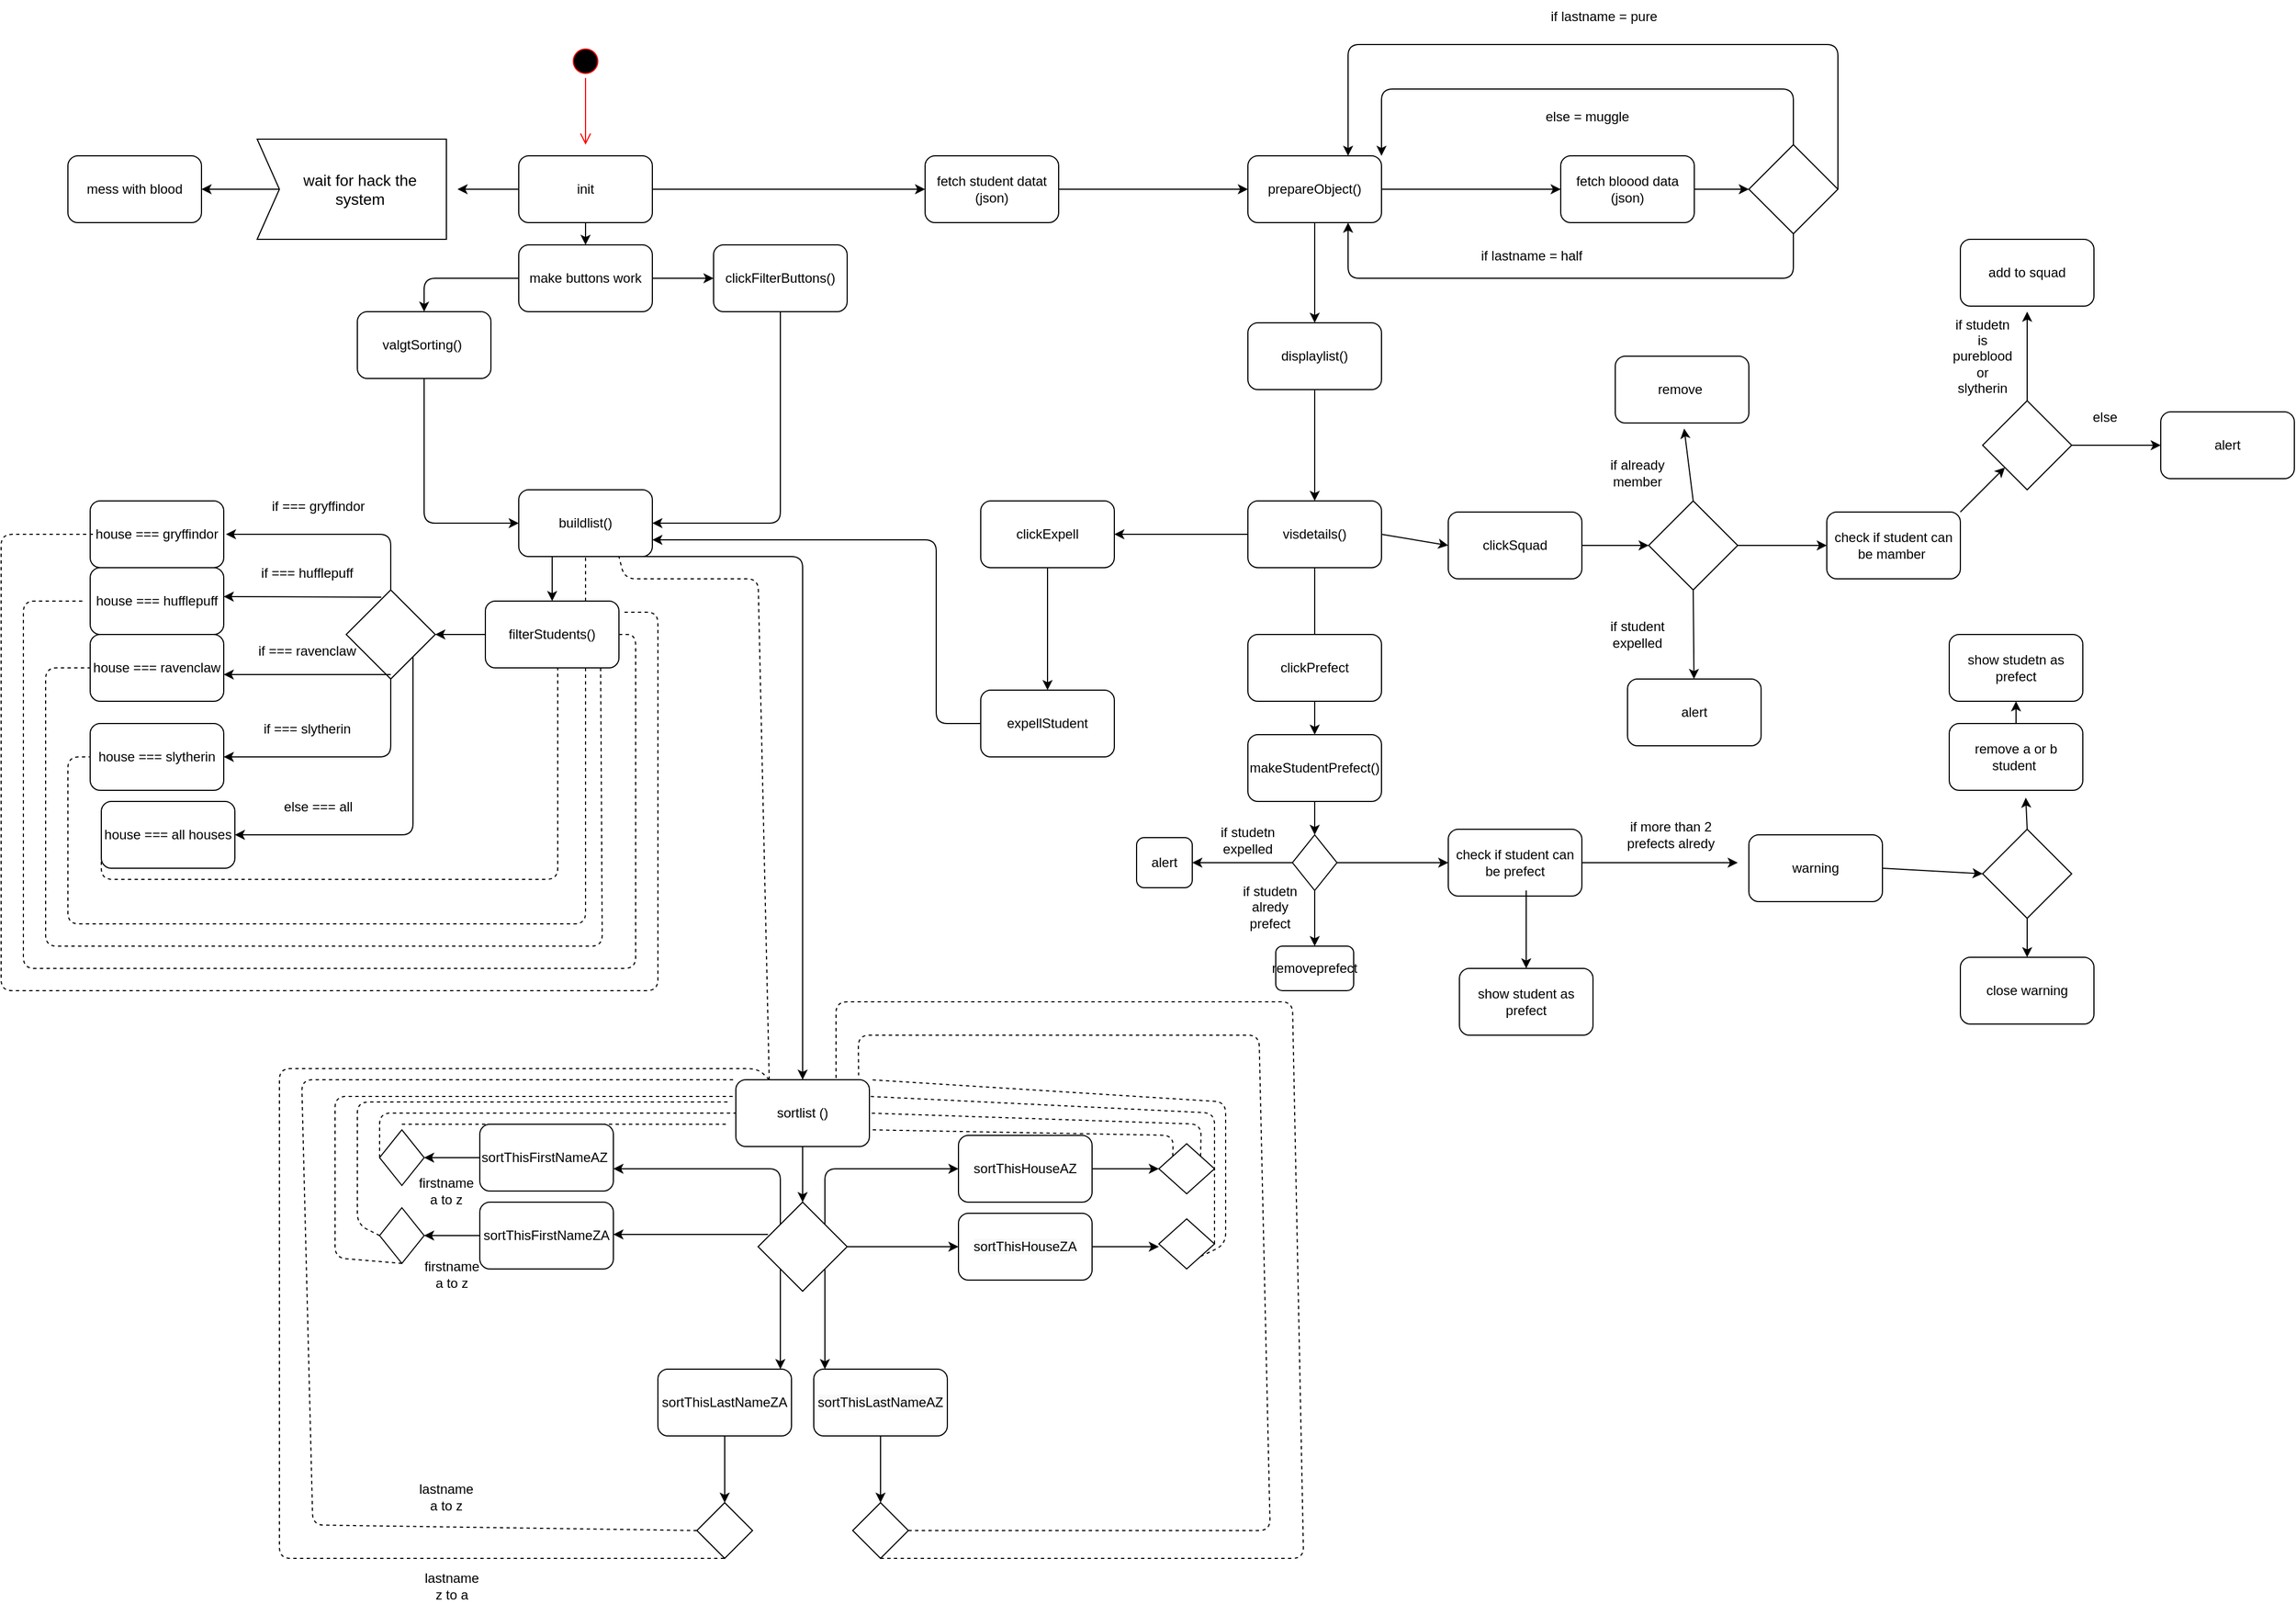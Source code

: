 <mxfile>
    <diagram id="4GFbh1d-1BTShJTeYcAT" name="Page-1">
        <mxGraphModel dx="3593" dy="2723" grid="1" gridSize="10" guides="1" tooltips="1" connect="1" arrows="1" fold="1" page="1" pageScale="1" pageWidth="827" pageHeight="1169" math="0" shadow="0">
            <root>
                <mxCell id="0"/>
                <mxCell id="1" parent="0"/>
                <mxCell id="2" value="" style="ellipse;html=1;shape=startState;fillColor=#000000;strokeColor=#ff0000;" parent="1" vertex="1">
                    <mxGeometry x="290" y="-110" width="30" height="30" as="geometry"/>
                </mxCell>
                <mxCell id="3" value="" style="edgeStyle=orthogonalEdgeStyle;html=1;verticalAlign=bottom;endArrow=open;endSize=8;strokeColor=#ff0000;" parent="1" source="2" edge="1">
                    <mxGeometry relative="1" as="geometry">
                        <mxPoint x="305" y="-20" as="targetPoint"/>
                    </mxGeometry>
                </mxCell>
                <mxCell id="4" value="init" style="rounded=1;whiteSpace=wrap;html=1;" parent="1" vertex="1">
                    <mxGeometry x="245" y="-10" width="120" height="60" as="geometry"/>
                </mxCell>
                <mxCell id="5" value="wait for hack the &lt;br&gt;system" style="html=1;shape=mxgraph.infographic.ribbonSimple;notch1=20;notch2=0;align=center;verticalAlign=middle;fontSize=14;fontStyle=0;fillColor=#FFFFFF;flipH=0;spacingRight=0;spacingLeft=14;" parent="1" vertex="1">
                    <mxGeometry x="10" y="-25" width="170" height="90" as="geometry"/>
                </mxCell>
                <mxCell id="6" value="" style="endArrow=classic;html=1;exitX=0;exitY=0.5;exitDx=0;exitDy=0;" parent="1" source="4" edge="1">
                    <mxGeometry width="50" height="50" relative="1" as="geometry">
                        <mxPoint x="110" y="90" as="sourcePoint"/>
                        <mxPoint x="190" y="20" as="targetPoint"/>
                    </mxGeometry>
                </mxCell>
                <mxCell id="7" value="" style="endArrow=classic;html=1;exitX=0;exitY=0;exitDx=20;exitDy=45;exitPerimeter=0;" parent="1" source="5" target="8" edge="1">
                    <mxGeometry width="50" height="50" relative="1" as="geometry">
                        <mxPoint y="90" as="sourcePoint"/>
                        <mxPoint x="-50" y="20" as="targetPoint"/>
                    </mxGeometry>
                </mxCell>
                <mxCell id="8" value="mess with blood" style="rounded=1;whiteSpace=wrap;html=1;" parent="1" vertex="1">
                    <mxGeometry x="-160" y="-10" width="120" height="60" as="geometry"/>
                </mxCell>
                <mxCell id="9" value="" style="endArrow=classic;html=1;exitX=0.5;exitY=1;exitDx=0;exitDy=0;" edge="1" parent="1" source="4" target="10">
                    <mxGeometry width="50" height="50" relative="1" as="geometry">
                        <mxPoint x="250" y="90" as="sourcePoint"/>
                        <mxPoint x="305" y="100" as="targetPoint"/>
                    </mxGeometry>
                </mxCell>
                <mxCell id="10" value="make buttons work" style="rounded=1;whiteSpace=wrap;html=1;" vertex="1" parent="1">
                    <mxGeometry x="245" y="70" width="120" height="60" as="geometry"/>
                </mxCell>
                <mxCell id="12" value="" style="endArrow=classic;html=1;exitX=0;exitY=0.5;exitDx=0;exitDy=0;" edge="1" parent="1" source="10" target="13">
                    <mxGeometry width="50" height="50" relative="1" as="geometry">
                        <mxPoint x="250" y="90" as="sourcePoint"/>
                        <mxPoint x="160" y="160" as="targetPoint"/>
                        <Array as="points">
                            <mxPoint x="160" y="100"/>
                        </Array>
                    </mxGeometry>
                </mxCell>
                <mxCell id="13" value="valgtSorting()&amp;nbsp;" style="rounded=1;whiteSpace=wrap;html=1;" vertex="1" parent="1">
                    <mxGeometry x="100" y="130" width="120" height="60" as="geometry"/>
                </mxCell>
                <mxCell id="14" value="" style="endArrow=classic;html=1;exitX=0.5;exitY=1;exitDx=0;exitDy=0;" edge="1" parent="1" source="13" target="15">
                    <mxGeometry width="50" height="50" relative="1" as="geometry">
                        <mxPoint x="120" y="190" as="sourcePoint"/>
                        <mxPoint x="240" y="320" as="targetPoint"/>
                        <Array as="points">
                            <mxPoint x="160" y="320"/>
                        </Array>
                    </mxGeometry>
                </mxCell>
                <mxCell id="15" value="buildlist()" style="rounded=1;whiteSpace=wrap;html=1;" vertex="1" parent="1">
                    <mxGeometry x="245" y="290" width="120" height="60" as="geometry"/>
                </mxCell>
                <mxCell id="16" value="" style="endArrow=classic;html=1;exitX=1;exitY=0.5;exitDx=0;exitDy=0;" edge="1" parent="1" source="10" target="17">
                    <mxGeometry width="50" height="50" relative="1" as="geometry">
                        <mxPoint x="320" y="220" as="sourcePoint"/>
                        <mxPoint x="420" y="100" as="targetPoint"/>
                    </mxGeometry>
                </mxCell>
                <mxCell id="17" value="clickFilterButtons()" style="rounded=1;whiteSpace=wrap;html=1;" vertex="1" parent="1">
                    <mxGeometry x="420" y="70" width="120" height="60" as="geometry"/>
                </mxCell>
                <mxCell id="19" value="" style="endArrow=classic;html=1;exitX=0.5;exitY=1;exitDx=0;exitDy=0;entryX=1;entryY=0.5;entryDx=0;entryDy=0;" edge="1" parent="1" source="17" target="15">
                    <mxGeometry width="50" height="50" relative="1" as="geometry">
                        <mxPoint x="470" y="240" as="sourcePoint"/>
                        <mxPoint x="481.52" y="187.48" as="targetPoint"/>
                        <Array as="points">
                            <mxPoint x="480" y="320"/>
                        </Array>
                    </mxGeometry>
                </mxCell>
                <mxCell id="21" value="" style="endArrow=classic;html=1;exitX=0.25;exitY=1;exitDx=0;exitDy=0;" edge="1" parent="1" source="15" target="22">
                    <mxGeometry width="50" height="50" relative="1" as="geometry">
                        <mxPoint x="280" y="370" as="sourcePoint"/>
                        <mxPoint x="275" y="390" as="targetPoint"/>
                    </mxGeometry>
                </mxCell>
                <mxCell id="22" value="filterStudents()" style="rounded=1;whiteSpace=wrap;html=1;" vertex="1" parent="1">
                    <mxGeometry x="215" y="390" width="120" height="60" as="geometry"/>
                </mxCell>
                <mxCell id="23" value="" style="endArrow=classic;html=1;exitX=0;exitY=0.5;exitDx=0;exitDy=0;" edge="1" parent="1" source="22" target="24">
                    <mxGeometry width="50" height="50" relative="1" as="geometry">
                        <mxPoint x="160" y="370" as="sourcePoint"/>
                        <mxPoint x="150" y="420" as="targetPoint"/>
                    </mxGeometry>
                </mxCell>
                <mxCell id="24" value="" style="rhombus;whiteSpace=wrap;html=1;" vertex="1" parent="1">
                    <mxGeometry x="90" y="380" width="80" height="80" as="geometry"/>
                </mxCell>
                <mxCell id="25" value="" style="endArrow=classic;html=1;exitX=0.5;exitY=0;exitDx=0;exitDy=0;" edge="1" parent="1" source="24">
                    <mxGeometry width="50" height="50" relative="1" as="geometry">
                        <mxPoint x="70" y="410" as="sourcePoint"/>
                        <mxPoint x="-18" y="330" as="targetPoint"/>
                        <Array as="points">
                            <mxPoint x="130" y="330"/>
                        </Array>
                    </mxGeometry>
                </mxCell>
                <mxCell id="26" value="" style="endArrow=classic;html=1;exitX=0.5;exitY=1;exitDx=0;exitDy=0;" edge="1" parent="1" source="24">
                    <mxGeometry width="50" height="50" relative="1" as="geometry">
                        <mxPoint x="20" y="410" as="sourcePoint"/>
                        <mxPoint x="-20" y="530" as="targetPoint"/>
                        <Array as="points">
                            <mxPoint x="130" y="530"/>
                        </Array>
                    </mxGeometry>
                </mxCell>
                <mxCell id="27" value="" style="endArrow=classic;html=1;exitX=0.394;exitY=0.081;exitDx=0;exitDy=0;exitPerimeter=0;" edge="1" parent="1" source="24">
                    <mxGeometry width="50" height="50" relative="1" as="geometry">
                        <mxPoint x="20" y="410" as="sourcePoint"/>
                        <mxPoint x="-20" y="386" as="targetPoint"/>
                    </mxGeometry>
                </mxCell>
                <mxCell id="28" value="" style="endArrow=classic;html=1;" edge="1" parent="1">
                    <mxGeometry width="50" height="50" relative="1" as="geometry">
                        <mxPoint x="130" y="456" as="sourcePoint"/>
                        <mxPoint x="-20" y="456" as="targetPoint"/>
                    </mxGeometry>
                </mxCell>
                <mxCell id="29" value="if === gryffindor" style="text;html=1;strokeColor=none;fillColor=none;align=center;verticalAlign=middle;whiteSpace=wrap;rounded=0;" vertex="1" parent="1">
                    <mxGeometry x="20" y="290" width="90" height="30" as="geometry"/>
                </mxCell>
                <mxCell id="30" value="if === hufflepuff" style="text;html=1;strokeColor=none;fillColor=none;align=center;verticalAlign=middle;whiteSpace=wrap;rounded=0;" vertex="1" parent="1">
                    <mxGeometry x="10" y="350" width="90" height="30" as="geometry"/>
                </mxCell>
                <mxCell id="31" value="if === ravenclaw" style="text;html=1;strokeColor=none;fillColor=none;align=center;verticalAlign=middle;whiteSpace=wrap;rounded=0;" vertex="1" parent="1">
                    <mxGeometry x="10" y="420" width="90" height="30" as="geometry"/>
                </mxCell>
                <mxCell id="32" value="if === slytherin" style="text;html=1;strokeColor=none;fillColor=none;align=center;verticalAlign=middle;whiteSpace=wrap;rounded=0;" vertex="1" parent="1">
                    <mxGeometry x="10" y="490" width="90" height="30" as="geometry"/>
                </mxCell>
                <mxCell id="33" value="" style="endArrow=classic;html=1;exitX=1;exitY=1;exitDx=0;exitDy=0;" edge="1" parent="1" source="24">
                    <mxGeometry width="50" height="50" relative="1" as="geometry">
                        <mxPoint x="20" y="400" as="sourcePoint"/>
                        <mxPoint x="-10" y="600" as="targetPoint"/>
                        <Array as="points">
                            <mxPoint x="150" y="600"/>
                        </Array>
                    </mxGeometry>
                </mxCell>
                <mxCell id="34" value="else === all" style="text;html=1;strokeColor=none;fillColor=none;align=center;verticalAlign=middle;whiteSpace=wrap;rounded=0;" vertex="1" parent="1">
                    <mxGeometry x="20" y="560" width="90" height="30" as="geometry"/>
                </mxCell>
                <mxCell id="35" value="house === gryffindor" style="rounded=1;whiteSpace=wrap;html=1;" vertex="1" parent="1">
                    <mxGeometry x="-140" y="300" width="120" height="60" as="geometry"/>
                </mxCell>
                <mxCell id="36" value="house === hufflepuff&lt;span style=&quot;color: rgba(0 , 0 , 0 , 0) ; font-family: monospace ; font-size: 0px&quot;&gt;%3CmxGraphModel%3E%3Croot%3E%3CmxCell%20id%3D%220%22%2F%3E%3CmxCell%20id%3D%221%22%20parent%3D%220%22%2F%3E%3CmxCell%20id%3D%222%22%20value%3D%22house%20%3D%3D%3D%20gryffindor%22%20style%3D%22rounded%3D1%3BwhiteSpace%3Dwrap%3Bhtml%3D1%3B%22%20vertex%3D%221%22%20parent%3D%221%22%3E%3CmxGeometry%20x%3D%22-140%22%20y%3D%22300%22%20width%3D%22120%22%20height%3D%2260%22%20as%3D%22geometry%22%2F%3E%3C%2FmxCell%3E%3C%2Froot%3E%3C%2FmxGraphModel%3E&lt;/span&gt;" style="rounded=1;whiteSpace=wrap;html=1;" vertex="1" parent="1">
                    <mxGeometry x="-140" y="360" width="120" height="60" as="geometry"/>
                </mxCell>
                <mxCell id="37" value="house === ravenclaw&lt;span style=&quot;color: rgba(0 , 0 , 0 , 0) ; font-family: monospace ; font-size: 0px&quot;&gt;%3CmxGraphModel%3E%3Croot%3E%3CmxCell%20id%3D%220%22%2F%3E%3CmxCell%20id%3D%221%22%20parent%3D%220%22%2F%3E%3CmxCell%20id%3D%222%22%20value%3D%22house%20%3D%3D%3D%20gryffindor%22%20style%3D%22rounded%3D1%3BwhiteSpace%3Dwrap%3Bhtml%3D1%3B%22%20vertex%3D%221%22%20parent%3D%221%22%3E%3CmxGeometry%20x%3D%22-140%22%20y%3D%22300%22%20width%3D%22120%22%20height%3D%2260%22%20as%3D%22geometry%22%2F%3E%3C%2FmxCell%3E%3C%2Froot%3E%3C%2FmxGraphModel%3E&lt;/span&gt;" style="rounded=1;whiteSpace=wrap;html=1;" vertex="1" parent="1">
                    <mxGeometry x="-140" y="420" width="120" height="60" as="geometry"/>
                </mxCell>
                <mxCell id="38" value="house === slytherin" style="rounded=1;whiteSpace=wrap;html=1;" vertex="1" parent="1">
                    <mxGeometry x="-140" y="500" width="120" height="60" as="geometry"/>
                </mxCell>
                <mxCell id="39" value="house === all houses" style="rounded=1;whiteSpace=wrap;html=1;" vertex="1" parent="1">
                    <mxGeometry x="-130" y="570" width="120" height="60" as="geometry"/>
                </mxCell>
                <mxCell id="40" value="" style="endArrow=none;dashed=1;html=1;exitX=0;exitY=0.5;exitDx=0;exitDy=0;" edge="1" parent="1" source="39">
                    <mxGeometry width="50" height="50" relative="1" as="geometry">
                        <mxPoint x="-90" y="570" as="sourcePoint"/>
                        <mxPoint x="280" y="450" as="targetPoint"/>
                        <Array as="points">
                            <mxPoint x="-130" y="640"/>
                            <mxPoint x="280" y="640"/>
                        </Array>
                    </mxGeometry>
                </mxCell>
                <mxCell id="41" value="" style="endArrow=none;dashed=1;html=1;entryX=0;entryY=0.5;entryDx=0;entryDy=0;exitX=0.75;exitY=1;exitDx=0;exitDy=0;" edge="1" parent="1" source="22" target="38">
                    <mxGeometry width="50" height="50" relative="1" as="geometry">
                        <mxPoint x="304" y="680" as="sourcePoint"/>
                        <mxPoint x="-120" y="530" as="targetPoint"/>
                        <Array as="points">
                            <mxPoint x="305" y="680"/>
                            <mxPoint x="-160" y="680"/>
                            <mxPoint x="-160" y="530"/>
                        </Array>
                    </mxGeometry>
                </mxCell>
                <mxCell id="42" value="" style="endArrow=none;dashed=1;html=1;entryX=0;entryY=0.5;entryDx=0;entryDy=0;exitX=0.863;exitY=1;exitDx=0;exitDy=0;exitPerimeter=0;" edge="1" parent="1" source="22" target="37">
                    <mxGeometry width="50" height="50" relative="1" as="geometry">
                        <mxPoint x="342" y="700" as="sourcePoint"/>
                        <mxPoint x="-50" y="530" as="targetPoint"/>
                        <Array as="points">
                            <mxPoint x="320" y="700"/>
                            <mxPoint x="-180" y="700"/>
                            <mxPoint x="-180" y="450"/>
                        </Array>
                    </mxGeometry>
                </mxCell>
                <mxCell id="44" value="" style="endArrow=none;dashed=1;html=1;entryX=0;entryY=0.5;entryDx=0;entryDy=0;exitX=1;exitY=0.5;exitDx=0;exitDy=0;" edge="1" parent="1" source="22">
                    <mxGeometry width="50" height="50" relative="1" as="geometry">
                        <mxPoint x="313.56" y="390" as="sourcePoint"/>
                        <mxPoint x="-145" y="390" as="targetPoint"/>
                        <Array as="points">
                            <mxPoint x="350" y="420"/>
                            <mxPoint x="350" y="720"/>
                            <mxPoint x="-200" y="720"/>
                            <mxPoint x="-200" y="390"/>
                        </Array>
                    </mxGeometry>
                </mxCell>
                <mxCell id="45" value="" style="endArrow=none;dashed=1;html=1;entryX=0;entryY=0.5;entryDx=0;entryDy=0;" edge="1" parent="1">
                    <mxGeometry width="50" height="50" relative="1" as="geometry">
                        <mxPoint x="340" y="400" as="sourcePoint"/>
                        <mxPoint x="-135" y="330" as="targetPoint"/>
                        <Array as="points">
                            <mxPoint x="370" y="400"/>
                            <mxPoint x="370" y="740"/>
                            <mxPoint x="-220" y="740"/>
                            <mxPoint x="-220" y="330"/>
                        </Array>
                    </mxGeometry>
                </mxCell>
                <mxCell id="46" value="" style="endArrow=none;dashed=1;html=1;exitX=0.75;exitY=0;exitDx=0;exitDy=0;entryX=0.5;entryY=1;entryDx=0;entryDy=0;" edge="1" parent="1" source="22" target="15">
                    <mxGeometry width="50" height="50" relative="1" as="geometry">
                        <mxPoint x="330" y="510" as="sourcePoint"/>
                        <mxPoint x="380" y="460" as="targetPoint"/>
                    </mxGeometry>
                </mxCell>
                <mxCell id="47" value="" style="endArrow=classic;html=1;exitX=0.75;exitY=1;exitDx=0;exitDy=0;" edge="1" parent="1" source="15">
                    <mxGeometry width="50" height="50" relative="1" as="geometry">
                        <mxPoint x="320" y="450" as="sourcePoint"/>
                        <mxPoint x="500" y="820" as="targetPoint"/>
                        <Array as="points">
                            <mxPoint x="500" y="350"/>
                        </Array>
                    </mxGeometry>
                </mxCell>
                <mxCell id="48" value="sortlist ()" style="rounded=1;whiteSpace=wrap;html=1;" vertex="1" parent="1">
                    <mxGeometry x="440" y="820" width="120" height="60" as="geometry"/>
                </mxCell>
                <mxCell id="49" value="" style="endArrow=classic;html=1;exitX=0.5;exitY=1;exitDx=0;exitDy=0;" edge="1" parent="1" source="48" target="50">
                    <mxGeometry width="50" height="50" relative="1" as="geometry">
                        <mxPoint x="470" y="810" as="sourcePoint"/>
                        <mxPoint x="500" y="970" as="targetPoint"/>
                    </mxGeometry>
                </mxCell>
                <mxCell id="50" value="" style="rhombus;whiteSpace=wrap;html=1;" vertex="1" parent="1">
                    <mxGeometry x="460" y="930" width="80" height="80" as="geometry"/>
                </mxCell>
                <mxCell id="51" value="" style="endArrow=classic;html=1;exitX=0;exitY=0;exitDx=0;exitDy=0;" edge="1" parent="1" source="50">
                    <mxGeometry width="50" height="50" relative="1" as="geometry">
                        <mxPoint x="500" y="840" as="sourcePoint"/>
                        <mxPoint x="330" y="900" as="targetPoint"/>
                        <Array as="points">
                            <mxPoint x="480" y="900"/>
                        </Array>
                    </mxGeometry>
                </mxCell>
                <mxCell id="52" value="" style="endArrow=classic;html=1;exitX=0.111;exitY=0.363;exitDx=0;exitDy=0;exitPerimeter=0;" edge="1" parent="1" source="50">
                    <mxGeometry width="50" height="50" relative="1" as="geometry">
                        <mxPoint x="430" y="960" as="sourcePoint"/>
                        <mxPoint x="330" y="959" as="targetPoint"/>
                    </mxGeometry>
                </mxCell>
                <mxCell id="53" value="sortThisFirstNameAZ&amp;nbsp;" style="rounded=1;whiteSpace=wrap;html=1;" vertex="1" parent="1">
                    <mxGeometry x="210" y="860" width="120" height="60" as="geometry"/>
                </mxCell>
                <mxCell id="54" value="&lt;span&gt;sortThisFirstNameZA&lt;/span&gt;" style="rounded=1;whiteSpace=wrap;html=1;" vertex="1" parent="1">
                    <mxGeometry x="210" y="930" width="120" height="60" as="geometry"/>
                </mxCell>
                <mxCell id="55" value="" style="endArrow=classic;html=1;exitX=0;exitY=0.5;exitDx=0;exitDy=0;" edge="1" parent="1" source="53" target="56">
                    <mxGeometry width="50" height="50" relative="1" as="geometry">
                        <mxPoint x="220" y="1030" as="sourcePoint"/>
                        <mxPoint x="160" y="890" as="targetPoint"/>
                    </mxGeometry>
                </mxCell>
                <mxCell id="56" value="" style="rhombus;whiteSpace=wrap;html=1;" vertex="1" parent="1">
                    <mxGeometry x="120" y="865" width="40" height="50" as="geometry"/>
                </mxCell>
                <mxCell id="57" value="" style="endArrow=classic;html=1;exitX=0;exitY=0.5;exitDx=0;exitDy=0;" edge="1" parent="1" source="54">
                    <mxGeometry width="50" height="50" relative="1" as="geometry">
                        <mxPoint x="220" y="900" as="sourcePoint"/>
                        <mxPoint x="160" y="960" as="targetPoint"/>
                    </mxGeometry>
                </mxCell>
                <mxCell id="58" value="" style="rhombus;whiteSpace=wrap;html=1;" vertex="1" parent="1">
                    <mxGeometry x="120" y="935" width="40" height="50" as="geometry"/>
                </mxCell>
                <mxCell id="59" value="" style="endArrow=none;dashed=1;html=1;" edge="1" parent="1">
                    <mxGeometry width="50" height="50" relative="1" as="geometry">
                        <mxPoint x="140" y="860" as="sourcePoint"/>
                        <mxPoint x="432.857" y="860" as="targetPoint"/>
                    </mxGeometry>
                </mxCell>
                <mxCell id="60" value="" style="endArrow=none;dashed=1;html=1;exitX=0;exitY=0.5;exitDx=0;exitDy=0;entryX=0;entryY=0.5;entryDx=0;entryDy=0;" edge="1" parent="1" source="56" target="48">
                    <mxGeometry width="50" height="50" relative="1" as="geometry">
                        <mxPoint x="150" y="690" as="sourcePoint"/>
                        <mxPoint x="200" y="640" as="targetPoint"/>
                        <Array as="points">
                            <mxPoint x="120" y="850"/>
                        </Array>
                    </mxGeometry>
                </mxCell>
                <mxCell id="61" value="" style="endArrow=none;dashed=1;html=1;exitX=0;exitY=0.5;exitDx=0;exitDy=0;" edge="1" parent="1" source="58">
                    <mxGeometry width="50" height="50" relative="1" as="geometry">
                        <mxPoint x="140" y="690" as="sourcePoint"/>
                        <mxPoint x="432.857" y="840" as="targetPoint"/>
                        <Array as="points">
                            <mxPoint x="100" y="950"/>
                            <mxPoint x="100" y="840"/>
                        </Array>
                    </mxGeometry>
                </mxCell>
                <mxCell id="62" value="" style="endArrow=none;dashed=1;html=1;exitX=0.5;exitY=1;exitDx=0;exitDy=0;entryX=0;entryY=0.25;entryDx=0;entryDy=0;" edge="1" parent="1" source="58" target="48">
                    <mxGeometry width="50" height="50" relative="1" as="geometry">
                        <mxPoint x="220" y="690" as="sourcePoint"/>
                        <mxPoint x="270" y="640" as="targetPoint"/>
                        <Array as="points">
                            <mxPoint x="80" y="980"/>
                            <mxPoint x="80" y="835"/>
                        </Array>
                    </mxGeometry>
                </mxCell>
                <mxCell id="63" value="firstname a to z" style="text;html=1;strokeColor=none;fillColor=none;align=center;verticalAlign=middle;whiteSpace=wrap;rounded=0;" vertex="1" parent="1">
                    <mxGeometry x="150" y="905" width="60" height="30" as="geometry"/>
                </mxCell>
                <mxCell id="64" value="firstname a to z" style="text;html=1;strokeColor=none;fillColor=none;align=center;verticalAlign=middle;whiteSpace=wrap;rounded=0;" vertex="1" parent="1">
                    <mxGeometry x="155" y="980" width="60" height="30" as="geometry"/>
                </mxCell>
                <mxCell id="65" value="" style="endArrow=classic;html=1;exitX=0;exitY=1;exitDx=0;exitDy=0;" edge="1" parent="1" source="50">
                    <mxGeometry width="50" height="50" relative="1" as="geometry">
                        <mxPoint x="420" y="800" as="sourcePoint"/>
                        <mxPoint x="480" y="1080" as="targetPoint"/>
                    </mxGeometry>
                </mxCell>
                <mxCell id="66" value="" style="endArrow=classic;html=1;exitX=1;exitY=1;exitDx=0;exitDy=0;" edge="1" parent="1" source="50">
                    <mxGeometry width="50" height="50" relative="1" as="geometry">
                        <mxPoint x="420" y="800" as="sourcePoint"/>
                        <mxPoint x="520" y="1080" as="targetPoint"/>
                    </mxGeometry>
                </mxCell>
                <mxCell id="67" value="&lt;span&gt;sortThisLastNameZA&lt;/span&gt;" style="rounded=1;whiteSpace=wrap;html=1;" vertex="1" parent="1">
                    <mxGeometry x="370" y="1080" width="120" height="60" as="geometry"/>
                </mxCell>
                <mxCell id="68" value="&lt;span style=&quot;color: rgb(0 , 0 , 0) ; font-family: &amp;#34;helvetica&amp;#34; ; font-size: 12px ; font-style: normal ; font-weight: 400 ; letter-spacing: normal ; text-align: center ; text-indent: 0px ; text-transform: none ; word-spacing: 0px ; background-color: rgb(248 , 249 , 250) ; display: inline ; float: none&quot;&gt;sortThisLastNameAZ&lt;/span&gt;" style="rounded=1;whiteSpace=wrap;html=1;" vertex="1" parent="1">
                    <mxGeometry x="510" y="1080" width="120" height="60" as="geometry"/>
                </mxCell>
                <mxCell id="69" value="" style="endArrow=classic;html=1;exitX=0.5;exitY=1;exitDx=0;exitDy=0;" edge="1" parent="1" source="67">
                    <mxGeometry width="50" height="50" relative="1" as="geometry">
                        <mxPoint x="410" y="1180" as="sourcePoint"/>
                        <mxPoint x="430" y="1200" as="targetPoint"/>
                    </mxGeometry>
                </mxCell>
                <mxCell id="70" value="" style="endArrow=classic;html=1;exitX=0.5;exitY=1;exitDx=0;exitDy=0;" edge="1" parent="1" source="68">
                    <mxGeometry width="50" height="50" relative="1" as="geometry">
                        <mxPoint x="440" y="1150" as="sourcePoint"/>
                        <mxPoint x="570" y="1200" as="targetPoint"/>
                    </mxGeometry>
                </mxCell>
                <mxCell id="71" value="" style="rhombus;whiteSpace=wrap;html=1;" vertex="1" parent="1">
                    <mxGeometry x="405" y="1200" width="50" height="50" as="geometry"/>
                </mxCell>
                <mxCell id="72" value="" style="rhombus;whiteSpace=wrap;html=1;" vertex="1" parent="1">
                    <mxGeometry x="545" y="1200" width="50" height="50" as="geometry"/>
                </mxCell>
                <mxCell id="73" value="" style="endArrow=none;dashed=1;html=1;exitX=0;exitY=0.5;exitDx=0;exitDy=0;entryX=0;entryY=0;entryDx=0;entryDy=0;" edge="1" parent="1" source="71" target="48">
                    <mxGeometry width="50" height="50" relative="1" as="geometry">
                        <mxPoint x="300" y="1150" as="sourcePoint"/>
                        <mxPoint x="50" y="780" as="targetPoint"/>
                        <Array as="points">
                            <mxPoint x="60" y="1220"/>
                            <mxPoint x="50" y="820"/>
                        </Array>
                    </mxGeometry>
                </mxCell>
                <mxCell id="74" value="" style="endArrow=none;dashed=1;html=1;entryX=0.5;entryY=1;entryDx=0;entryDy=0;exitX=0.25;exitY=0;exitDx=0;exitDy=0;" edge="1" parent="1" source="48" target="71">
                    <mxGeometry width="50" height="50" relative="1" as="geometry">
                        <mxPoint x="475.714" y="810" as="sourcePoint"/>
                        <mxPoint x="260" y="1030" as="targetPoint"/>
                        <Array as="points">
                            <mxPoint x="460" y="810"/>
                            <mxPoint x="30" y="810"/>
                            <mxPoint x="30" y="1250"/>
                        </Array>
                    </mxGeometry>
                </mxCell>
                <mxCell id="75" value="lastname a to z" style="text;html=1;strokeColor=none;fillColor=none;align=center;verticalAlign=middle;whiteSpace=wrap;rounded=0;" vertex="1" parent="1">
                    <mxGeometry x="150" y="1180" width="60" height="30" as="geometry"/>
                </mxCell>
                <mxCell id="76" value="lastname z to a" style="text;html=1;strokeColor=none;fillColor=none;align=center;verticalAlign=middle;whiteSpace=wrap;rounded=0;" vertex="1" parent="1">
                    <mxGeometry x="155" y="1260" width="60" height="30" as="geometry"/>
                </mxCell>
                <mxCell id="79" value="" style="endArrow=classic;html=1;exitX=1;exitY=0;exitDx=0;exitDy=0;" edge="1" parent="1" source="50">
                    <mxGeometry width="50" height="50" relative="1" as="geometry">
                        <mxPoint x="590" y="1000" as="sourcePoint"/>
                        <mxPoint x="640" y="900" as="targetPoint"/>
                        <Array as="points">
                            <mxPoint x="520" y="900"/>
                        </Array>
                    </mxGeometry>
                </mxCell>
                <mxCell id="80" value="" style="endArrow=classic;html=1;exitX=1;exitY=0.5;exitDx=0;exitDy=0;" edge="1" parent="1" source="50">
                    <mxGeometry width="50" height="50" relative="1" as="geometry">
                        <mxPoint x="410" y="1020" as="sourcePoint"/>
                        <mxPoint x="640" y="970" as="targetPoint"/>
                    </mxGeometry>
                </mxCell>
                <mxCell id="81" value="sortThisHouseAZ" style="rounded=1;whiteSpace=wrap;html=1;" vertex="1" parent="1">
                    <mxGeometry x="640" y="870" width="120" height="60" as="geometry"/>
                </mxCell>
                <mxCell id="82" value="&lt;span style=&quot;color: rgb(0 , 0 , 0) ; font-family: &amp;#34;helvetica&amp;#34; ; font-size: 12px ; font-style: normal ; font-weight: 400 ; letter-spacing: normal ; text-align: center ; text-indent: 0px ; text-transform: none ; word-spacing: 0px ; background-color: rgb(248 , 249 , 250) ; display: inline ; float: none&quot;&gt;sortThisHouseZA&lt;/span&gt;" style="rounded=1;whiteSpace=wrap;html=1;" vertex="1" parent="1">
                    <mxGeometry x="640" y="940" width="120" height="60" as="geometry"/>
                </mxCell>
                <mxCell id="83" value="" style="endArrow=classic;html=1;exitX=1;exitY=0.5;exitDx=0;exitDy=0;" edge="1" parent="1" source="81">
                    <mxGeometry width="50" height="50" relative="1" as="geometry">
                        <mxPoint x="700" y="1020" as="sourcePoint"/>
                        <mxPoint x="820" y="900" as="targetPoint"/>
                    </mxGeometry>
                </mxCell>
                <mxCell id="84" value="" style="endArrow=classic;html=1;exitX=1;exitY=0.5;exitDx=0;exitDy=0;" edge="1" parent="1" source="82">
                    <mxGeometry width="50" height="50" relative="1" as="geometry">
                        <mxPoint x="700" y="1020" as="sourcePoint"/>
                        <mxPoint x="820" y="970" as="targetPoint"/>
                    </mxGeometry>
                </mxCell>
                <mxCell id="85" value="" style="rhombus;whiteSpace=wrap;html=1;" vertex="1" parent="1">
                    <mxGeometry x="820" y="877.5" width="50" height="45" as="geometry"/>
                </mxCell>
                <mxCell id="86" value="" style="rhombus;whiteSpace=wrap;html=1;" vertex="1" parent="1">
                    <mxGeometry x="820" y="945" width="50" height="45" as="geometry"/>
                </mxCell>
                <mxCell id="87" value="" style="endArrow=none;dashed=1;html=1;exitX=0;exitY=0;exitDx=0;exitDy=0;entryX=1;entryY=0.75;entryDx=0;entryDy=0;" edge="1" parent="1" source="85" target="48">
                    <mxGeometry width="50" height="50" relative="1" as="geometry">
                        <mxPoint x="660" y="800" as="sourcePoint"/>
                        <mxPoint x="710" y="750" as="targetPoint"/>
                        <Array as="points">
                            <mxPoint x="833" y="870"/>
                        </Array>
                    </mxGeometry>
                </mxCell>
                <mxCell id="88" value="" style="endArrow=none;dashed=1;html=1;exitX=1;exitY=0;exitDx=0;exitDy=0;entryX=1;entryY=0.5;entryDx=0;entryDy=0;" edge="1" parent="1" source="85" target="48">
                    <mxGeometry width="50" height="50" relative="1" as="geometry">
                        <mxPoint x="660" y="800" as="sourcePoint"/>
                        <mxPoint x="710" y="750" as="targetPoint"/>
                        <Array as="points">
                            <mxPoint x="858" y="860"/>
                        </Array>
                    </mxGeometry>
                </mxCell>
                <mxCell id="89" value="" style="endArrow=none;dashed=1;html=1;exitX=1;exitY=0.5;exitDx=0;exitDy=0;entryX=1;entryY=0.25;entryDx=0;entryDy=0;" edge="1" parent="1" source="86" target="48">
                    <mxGeometry width="50" height="50" relative="1" as="geometry">
                        <mxPoint x="660" y="850" as="sourcePoint"/>
                        <mxPoint x="710" y="800" as="targetPoint"/>
                        <Array as="points">
                            <mxPoint x="870" y="850"/>
                        </Array>
                    </mxGeometry>
                </mxCell>
                <mxCell id="90" value="" style="endArrow=none;dashed=1;html=1;exitX=1;exitY=1;exitDx=0;exitDy=0;entryX=1;entryY=0;entryDx=0;entryDy=0;" edge="1" parent="1" source="86" target="48">
                    <mxGeometry width="50" height="50" relative="1" as="geometry">
                        <mxPoint x="660" y="850" as="sourcePoint"/>
                        <mxPoint x="710" y="800" as="targetPoint"/>
                        <Array as="points">
                            <mxPoint x="880" y="968"/>
                            <mxPoint x="880" y="840"/>
                        </Array>
                    </mxGeometry>
                </mxCell>
                <mxCell id="91" value="" style="endArrow=none;dashed=1;html=1;exitX=1;exitY=0.5;exitDx=0;exitDy=0;entryX=0.919;entryY=-0.064;entryDx=0;entryDy=0;entryPerimeter=0;" edge="1" parent="1" source="72" target="48">
                    <mxGeometry width="50" height="50" relative="1" as="geometry">
                        <mxPoint x="630" y="970" as="sourcePoint"/>
                        <mxPoint x="680" y="920" as="targetPoint"/>
                        <Array as="points">
                            <mxPoint x="920" y="1225"/>
                            <mxPoint x="910" y="780"/>
                            <mxPoint x="550" y="780"/>
                        </Array>
                    </mxGeometry>
                </mxCell>
                <mxCell id="92" value="" style="endArrow=none;dashed=1;html=1;exitX=0.5;exitY=1;exitDx=0;exitDy=0;entryX=0.75;entryY=0;entryDx=0;entryDy=0;" edge="1" parent="1" source="72" target="48">
                    <mxGeometry width="50" height="50" relative="1" as="geometry">
                        <mxPoint x="560" y="970" as="sourcePoint"/>
                        <mxPoint x="610" y="920" as="targetPoint"/>
                        <Array as="points">
                            <mxPoint x="950" y="1250"/>
                            <mxPoint x="940" y="750"/>
                            <mxPoint x="530" y="750"/>
                        </Array>
                    </mxGeometry>
                </mxCell>
                <mxCell id="93" value="" style="endArrow=none;dashed=1;html=1;exitX=0.25;exitY=0;exitDx=0;exitDy=0;entryX=0.75;entryY=1;entryDx=0;entryDy=0;" edge="1" parent="1" source="48" target="15">
                    <mxGeometry width="50" height="50" relative="1" as="geometry">
                        <mxPoint x="430" y="640" as="sourcePoint"/>
                        <mxPoint x="480" y="590" as="targetPoint"/>
                        <Array as="points">
                            <mxPoint x="460" y="370"/>
                            <mxPoint x="340" y="370"/>
                        </Array>
                    </mxGeometry>
                </mxCell>
                <mxCell id="95" value="" style="endArrow=classic;html=1;exitX=1;exitY=0.5;exitDx=0;exitDy=0;" edge="1" parent="1" source="4" target="96">
                    <mxGeometry width="50" height="50" relative="1" as="geometry">
                        <mxPoint x="400" y="200" as="sourcePoint"/>
                        <mxPoint x="600" y="20" as="targetPoint"/>
                    </mxGeometry>
                </mxCell>
                <mxCell id="96" value="fetch student datat&lt;br&gt;(json)" style="rounded=1;whiteSpace=wrap;html=1;" vertex="1" parent="1">
                    <mxGeometry x="610" y="-10" width="120" height="60" as="geometry"/>
                </mxCell>
                <mxCell id="97" value="" style="endArrow=classic;html=1;exitX=1;exitY=0.5;exitDx=0;exitDy=0;" edge="1" parent="1" source="96" target="98">
                    <mxGeometry width="50" height="50" relative="1" as="geometry">
                        <mxPoint x="720" y="190" as="sourcePoint"/>
                        <mxPoint x="910" y="20" as="targetPoint"/>
                    </mxGeometry>
                </mxCell>
                <mxCell id="98" value="prepareObject()" style="rounded=1;whiteSpace=wrap;html=1;" vertex="1" parent="1">
                    <mxGeometry x="900" y="-10" width="120" height="60" as="geometry"/>
                </mxCell>
                <mxCell id="99" value="" style="endArrow=classic;html=1;exitX=1;exitY=0.5;exitDx=0;exitDy=0;" edge="1" parent="1" source="98" target="100">
                    <mxGeometry width="50" height="50" relative="1" as="geometry">
                        <mxPoint x="1020" y="190" as="sourcePoint"/>
                        <mxPoint x="1100" y="20" as="targetPoint"/>
                    </mxGeometry>
                </mxCell>
                <mxCell id="100" value="fetch bloood data&lt;br&gt;(json)" style="rounded=1;whiteSpace=wrap;html=1;" vertex="1" parent="1">
                    <mxGeometry x="1181" y="-10" width="120" height="60" as="geometry"/>
                </mxCell>
                <mxCell id="101" value="" style="endArrow=classic;html=1;exitX=0.5;exitY=1;exitDx=0;exitDy=0;" edge="1" parent="1" source="98" target="102">
                    <mxGeometry width="50" height="50" relative="1" as="geometry">
                        <mxPoint x="970" y="190" as="sourcePoint"/>
                        <mxPoint x="960" y="170" as="targetPoint"/>
                    </mxGeometry>
                </mxCell>
                <mxCell id="102" value="displaylist()" style="rounded=1;whiteSpace=wrap;html=1;" vertex="1" parent="1">
                    <mxGeometry x="900" y="140" width="120" height="60" as="geometry"/>
                </mxCell>
                <mxCell id="103" value="" style="endArrow=classic;html=1;exitX=0.5;exitY=1;exitDx=0;exitDy=0;" edge="1" parent="1" source="102" target="104">
                    <mxGeometry width="50" height="50" relative="1" as="geometry">
                        <mxPoint x="970" y="190" as="sourcePoint"/>
                        <mxPoint x="960" y="330" as="targetPoint"/>
                    </mxGeometry>
                </mxCell>
                <mxCell id="104" value="visdetails()" style="rounded=1;whiteSpace=wrap;html=1;" vertex="1" parent="1">
                    <mxGeometry x="900" y="300" width="120" height="60" as="geometry"/>
                </mxCell>
                <mxCell id="105" value="" style="endArrow=classic;html=1;exitX=0;exitY=0.5;exitDx=0;exitDy=0;" edge="1" parent="1" source="104">
                    <mxGeometry width="50" height="50" relative="1" as="geometry">
                        <mxPoint x="970" y="250" as="sourcePoint"/>
                        <mxPoint x="780" y="330" as="targetPoint"/>
                    </mxGeometry>
                </mxCell>
                <mxCell id="106" value="" style="endArrow=classic;html=1;exitX=0.5;exitY=1;exitDx=0;exitDy=0;startArrow=none;" edge="1" parent="1" source="108">
                    <mxGeometry width="50" height="50" relative="1" as="geometry">
                        <mxPoint x="970" y="250" as="sourcePoint"/>
                        <mxPoint x="960" y="480" as="targetPoint"/>
                    </mxGeometry>
                </mxCell>
                <mxCell id="107" value="" style="endArrow=classic;html=1;exitX=1;exitY=0.5;exitDx=0;exitDy=0;entryX=0;entryY=0.5;entryDx=0;entryDy=0;" edge="1" parent="1" source="104" target="110">
                    <mxGeometry width="50" height="50" relative="1" as="geometry">
                        <mxPoint x="970" y="250" as="sourcePoint"/>
                        <mxPoint x="1140" y="330" as="targetPoint"/>
                    </mxGeometry>
                </mxCell>
                <mxCell id="109" value="clickExpell" style="rounded=1;whiteSpace=wrap;html=1;" vertex="1" parent="1">
                    <mxGeometry x="660" y="300" width="120" height="60" as="geometry"/>
                </mxCell>
                <mxCell id="110" value="clickSquad" style="rounded=1;whiteSpace=wrap;html=1;" vertex="1" parent="1">
                    <mxGeometry x="1080" y="310" width="120" height="60" as="geometry"/>
                </mxCell>
                <mxCell id="111" value="" style="endArrow=classic;html=1;exitX=0.5;exitY=1;exitDx=0;exitDy=0;" edge="1" parent="1" source="109">
                    <mxGeometry width="50" height="50" relative="1" as="geometry">
                        <mxPoint x="640" y="250" as="sourcePoint"/>
                        <mxPoint x="720" y="470" as="targetPoint"/>
                        <Array as="points"/>
                    </mxGeometry>
                </mxCell>
                <mxCell id="112" value="expellStudent" style="rounded=1;whiteSpace=wrap;html=1;" vertex="1" parent="1">
                    <mxGeometry x="660" y="470" width="120" height="60" as="geometry"/>
                </mxCell>
                <mxCell id="113" value="" style="endArrow=classic;html=1;exitX=0;exitY=0.5;exitDx=0;exitDy=0;entryX=1;entryY=0.75;entryDx=0;entryDy=0;" edge="1" parent="1" source="112" target="15">
                    <mxGeometry width="50" height="50" relative="1" as="geometry">
                        <mxPoint x="580" y="530" as="sourcePoint"/>
                        <mxPoint x="630" y="480" as="targetPoint"/>
                        <Array as="points">
                            <mxPoint x="620" y="500"/>
                            <mxPoint x="620" y="335"/>
                        </Array>
                    </mxGeometry>
                </mxCell>
                <mxCell id="114" value="" style="endArrow=classic;html=1;exitX=0.5;exitY=1;exitDx=0;exitDy=0;" edge="1" parent="1" source="108" target="116">
                    <mxGeometry width="50" height="50" relative="1" as="geometry">
                        <mxPoint x="950" y="590" as="sourcePoint"/>
                        <mxPoint x="960" y="540" as="targetPoint"/>
                    </mxGeometry>
                </mxCell>
                <mxCell id="108" value="clickPrefect" style="rounded=1;whiteSpace=wrap;html=1;" vertex="1" parent="1">
                    <mxGeometry x="900" y="420" width="120" height="60" as="geometry"/>
                </mxCell>
                <mxCell id="115" value="" style="endArrow=none;html=1;exitX=0.5;exitY=1;exitDx=0;exitDy=0;" edge="1" parent="1" source="104" target="108">
                    <mxGeometry width="50" height="50" relative="1" as="geometry">
                        <mxPoint x="960" y="360" as="sourcePoint"/>
                        <mxPoint x="960" y="480" as="targetPoint"/>
                    </mxGeometry>
                </mxCell>
                <mxCell id="116" value="makeStudentPrefect()" style="rounded=1;whiteSpace=wrap;html=1;" vertex="1" parent="1">
                    <mxGeometry x="900" y="510" width="120" height="60" as="geometry"/>
                </mxCell>
                <mxCell id="117" value="" style="endArrow=classic;html=1;exitX=0.5;exitY=1;exitDx=0;exitDy=0;" edge="1" parent="1" source="116" target="118">
                    <mxGeometry width="50" height="50" relative="1" as="geometry">
                        <mxPoint x="950" y="590" as="sourcePoint"/>
                        <mxPoint x="960" y="610" as="targetPoint"/>
                    </mxGeometry>
                </mxCell>
                <mxCell id="118" value="" style="rhombus;whiteSpace=wrap;html=1;" vertex="1" parent="1">
                    <mxGeometry x="940" y="600" width="40" height="50" as="geometry"/>
                </mxCell>
                <mxCell id="119" value="" style="endArrow=classic;html=1;exitX=0;exitY=0.5;exitDx=0;exitDy=0;" edge="1" parent="1" source="118" target="120">
                    <mxGeometry width="50" height="50" relative="1" as="geometry">
                        <mxPoint x="950" y="710" as="sourcePoint"/>
                        <mxPoint x="900" y="625" as="targetPoint"/>
                    </mxGeometry>
                </mxCell>
                <mxCell id="120" value="alert" style="rounded=1;whiteSpace=wrap;html=1;" vertex="1" parent="1">
                    <mxGeometry x="800" y="602.5" width="50" height="45" as="geometry"/>
                </mxCell>
                <mxCell id="121" value="if studetn expelled" style="text;html=1;strokeColor=none;fillColor=none;align=center;verticalAlign=middle;whiteSpace=wrap;rounded=0;" vertex="1" parent="1">
                    <mxGeometry x="870" y="590" width="60" height="30" as="geometry"/>
                </mxCell>
                <mxCell id="122" value="" style="endArrow=classic;html=1;exitX=1;exitY=0.5;exitDx=0;exitDy=0;" edge="1" parent="1" source="118" target="123">
                    <mxGeometry width="50" height="50" relative="1" as="geometry">
                        <mxPoint x="950" y="700" as="sourcePoint"/>
                        <mxPoint x="1070" y="625" as="targetPoint"/>
                    </mxGeometry>
                </mxCell>
                <mxCell id="123" value="check if student can be prefect" style="rounded=1;whiteSpace=wrap;html=1;" vertex="1" parent="1">
                    <mxGeometry x="1080" y="595" width="120" height="60" as="geometry"/>
                </mxCell>
                <mxCell id="124" value="" style="endArrow=classic;html=1;exitX=0.5;exitY=1;exitDx=0;exitDy=0;" edge="1" parent="1" source="118" target="125">
                    <mxGeometry width="50" height="50" relative="1" as="geometry">
                        <mxPoint x="950" y="700" as="sourcePoint"/>
                        <mxPoint x="960" y="680" as="targetPoint"/>
                    </mxGeometry>
                </mxCell>
                <mxCell id="125" value="removeprefect" style="rounded=1;whiteSpace=wrap;html=1;" vertex="1" parent="1">
                    <mxGeometry x="925" y="700" width="70" height="40" as="geometry"/>
                </mxCell>
                <mxCell id="126" value="if studetn alredy prefect" style="text;html=1;strokeColor=none;fillColor=none;align=center;verticalAlign=middle;whiteSpace=wrap;rounded=0;" vertex="1" parent="1">
                    <mxGeometry x="890" y="650" width="60" height="30" as="geometry"/>
                </mxCell>
                <mxCell id="127" value="" style="endArrow=classic;html=1;exitX=1;exitY=0.5;exitDx=0;exitDy=0;" edge="1" parent="1" source="123">
                    <mxGeometry width="50" height="50" relative="1" as="geometry">
                        <mxPoint x="1120" y="680" as="sourcePoint"/>
                        <mxPoint x="1340" y="625" as="targetPoint"/>
                    </mxGeometry>
                </mxCell>
                <mxCell id="129" value="if more than 2 prefects alredy" style="text;html=1;strokeColor=none;fillColor=none;align=center;verticalAlign=middle;whiteSpace=wrap;rounded=0;" vertex="1" parent="1">
                    <mxGeometry x="1230" y="585" width="100" height="30" as="geometry"/>
                </mxCell>
                <mxCell id="130" value="warning" style="rounded=1;whiteSpace=wrap;html=1;" vertex="1" parent="1">
                    <mxGeometry x="1350" y="600" width="120" height="60" as="geometry"/>
                </mxCell>
                <mxCell id="131" value="" style="endArrow=classic;html=1;exitX=1;exitY=0.5;exitDx=0;exitDy=0;entryX=0;entryY=0.5;entryDx=0;entryDy=0;" edge="1" parent="1" source="130" target="136">
                    <mxGeometry width="50" height="50" relative="1" as="geometry">
                        <mxPoint x="1490" y="660" as="sourcePoint"/>
                        <mxPoint x="1540" y="630" as="targetPoint"/>
                    </mxGeometry>
                </mxCell>
                <mxCell id="132" value="remove a or b student&amp;nbsp;" style="rounded=1;whiteSpace=wrap;html=1;" vertex="1" parent="1">
                    <mxGeometry x="1530" y="500" width="120" height="60" as="geometry"/>
                </mxCell>
                <mxCell id="133" value="" style="endArrow=classic;html=1;" edge="1" parent="1">
                    <mxGeometry width="50" height="50" relative="1" as="geometry">
                        <mxPoint x="1150" y="650" as="sourcePoint"/>
                        <mxPoint x="1150" y="720" as="targetPoint"/>
                    </mxGeometry>
                </mxCell>
                <mxCell id="134" value="show student as prefect" style="rounded=1;whiteSpace=wrap;html=1;" vertex="1" parent="1">
                    <mxGeometry x="1090" y="720" width="120" height="60" as="geometry"/>
                </mxCell>
                <mxCell id="136" value="" style="rhombus;whiteSpace=wrap;html=1;" vertex="1" parent="1">
                    <mxGeometry x="1560" y="595" width="80" height="80" as="geometry"/>
                </mxCell>
                <mxCell id="137" value="" style="endArrow=classic;html=1;exitX=0.5;exitY=0;exitDx=0;exitDy=0;entryX=0.573;entryY=1.11;entryDx=0;entryDy=0;entryPerimeter=0;" edge="1" parent="1" source="136" target="132">
                    <mxGeometry width="50" height="50" relative="1" as="geometry">
                        <mxPoint x="1470" y="680" as="sourcePoint"/>
                        <mxPoint x="1520" y="630" as="targetPoint"/>
                    </mxGeometry>
                </mxCell>
                <mxCell id="138" value="" style="endArrow=classic;html=1;exitX=0.5;exitY=1;exitDx=0;exitDy=0;" edge="1" parent="1" source="136" target="139">
                    <mxGeometry width="50" height="50" relative="1" as="geometry">
                        <mxPoint x="1470" y="760" as="sourcePoint"/>
                        <mxPoint x="1600" y="730" as="targetPoint"/>
                    </mxGeometry>
                </mxCell>
                <mxCell id="139" value="close warning" style="rounded=1;whiteSpace=wrap;html=1;" vertex="1" parent="1">
                    <mxGeometry x="1540" y="710" width="120" height="60" as="geometry"/>
                </mxCell>
                <mxCell id="140" value="" style="endArrow=classic;html=1;exitX=0.5;exitY=0;exitDx=0;exitDy=0;" edge="1" parent="1" source="132" target="141">
                    <mxGeometry width="50" height="50" relative="1" as="geometry">
                        <mxPoint x="1490" y="570" as="sourcePoint"/>
                        <mxPoint x="1590" y="450" as="targetPoint"/>
                    </mxGeometry>
                </mxCell>
                <mxCell id="141" value="show studetn as prefect" style="rounded=1;whiteSpace=wrap;html=1;" vertex="1" parent="1">
                    <mxGeometry x="1530" y="420" width="120" height="60" as="geometry"/>
                </mxCell>
                <mxCell id="142" value="" style="endArrow=classic;html=1;exitX=1;exitY=0.5;exitDx=0;exitDy=0;" edge="1" parent="1" source="110" target="143">
                    <mxGeometry width="50" height="50" relative="1" as="geometry">
                        <mxPoint x="1180" y="400" as="sourcePoint"/>
                        <mxPoint x="1270" y="340" as="targetPoint"/>
                    </mxGeometry>
                </mxCell>
                <mxCell id="143" value="" style="rhombus;whiteSpace=wrap;html=1;" vertex="1" parent="1">
                    <mxGeometry x="1260" y="300" width="80" height="80" as="geometry"/>
                </mxCell>
                <mxCell id="144" value="" style="endArrow=classic;html=1;exitX=0.5;exitY=1;exitDx=0;exitDy=0;" edge="1" parent="1" source="143" target="145">
                    <mxGeometry width="50" height="50" relative="1" as="geometry">
                        <mxPoint x="1180" y="400" as="sourcePoint"/>
                        <mxPoint x="1300" y="440" as="targetPoint"/>
                    </mxGeometry>
                </mxCell>
                <mxCell id="145" value="alert" style="rounded=1;whiteSpace=wrap;html=1;" vertex="1" parent="1">
                    <mxGeometry x="1241" y="460" width="120" height="60" as="geometry"/>
                </mxCell>
                <mxCell id="146" value="if student expelled" style="text;html=1;strokeColor=none;fillColor=none;align=center;verticalAlign=middle;whiteSpace=wrap;rounded=0;" vertex="1" parent="1">
                    <mxGeometry x="1220" y="405" width="60" height="30" as="geometry"/>
                </mxCell>
                <mxCell id="147" value="" style="endArrow=classic;html=1;exitX=0.5;exitY=0;exitDx=0;exitDy=0;" edge="1" parent="1" source="143">
                    <mxGeometry width="50" height="50" relative="1" as="geometry">
                        <mxPoint x="1180" y="390" as="sourcePoint"/>
                        <mxPoint x="1291.875" y="235" as="targetPoint"/>
                    </mxGeometry>
                </mxCell>
                <mxCell id="149" value="if already member" style="text;html=1;strokeColor=none;fillColor=none;align=center;verticalAlign=middle;whiteSpace=wrap;rounded=0;" vertex="1" parent="1">
                    <mxGeometry x="1220" y="260" width="60" height="30" as="geometry"/>
                </mxCell>
                <mxCell id="150" value="" style="endArrow=classic;html=1;exitX=1;exitY=0.5;exitDx=0;exitDy=0;" edge="1" parent="1" source="143">
                    <mxGeometry width="50" height="50" relative="1" as="geometry">
                        <mxPoint x="1180" y="380" as="sourcePoint"/>
                        <mxPoint x="1420" y="340" as="targetPoint"/>
                    </mxGeometry>
                </mxCell>
                <mxCell id="152" value="remove&amp;nbsp;" style="rounded=1;whiteSpace=wrap;html=1;" vertex="1" parent="1">
                    <mxGeometry x="1230" y="170" width="120" height="60" as="geometry"/>
                </mxCell>
                <mxCell id="153" value="check if student can be mamber&amp;nbsp;" style="rounded=1;whiteSpace=wrap;html=1;" vertex="1" parent="1">
                    <mxGeometry x="1420" y="310" width="120" height="60" as="geometry"/>
                </mxCell>
                <mxCell id="155" value="" style="endArrow=classic;html=1;exitX=1;exitY=0;exitDx=0;exitDy=0;" edge="1" parent="1" source="153" target="156">
                    <mxGeometry width="50" height="50" relative="1" as="geometry">
                        <mxPoint x="1590" y="380" as="sourcePoint"/>
                        <mxPoint x="1600" y="250" as="targetPoint"/>
                    </mxGeometry>
                </mxCell>
                <mxCell id="156" value="" style="rhombus;whiteSpace=wrap;html=1;" vertex="1" parent="1">
                    <mxGeometry x="1560" y="210" width="80" height="80" as="geometry"/>
                </mxCell>
                <mxCell id="157" value="" style="endArrow=classic;html=1;exitX=0.5;exitY=0;exitDx=0;exitDy=0;" edge="1" parent="1" source="156">
                    <mxGeometry width="50" height="50" relative="1" as="geometry">
                        <mxPoint x="1590" y="380" as="sourcePoint"/>
                        <mxPoint x="1600" y="130" as="targetPoint"/>
                    </mxGeometry>
                </mxCell>
                <mxCell id="158" value="if studetn is pureblood or slytherin" style="text;html=1;strokeColor=none;fillColor=none;align=center;verticalAlign=middle;whiteSpace=wrap;rounded=0;" vertex="1" parent="1">
                    <mxGeometry x="1530" y="155" width="60" height="30" as="geometry"/>
                </mxCell>
                <mxCell id="159" value="add to squad" style="rounded=1;whiteSpace=wrap;html=1;" vertex="1" parent="1">
                    <mxGeometry x="1540" y="65" width="120" height="60" as="geometry"/>
                </mxCell>
                <mxCell id="160" value="" style="endArrow=classic;html=1;exitX=1;exitY=0.5;exitDx=0;exitDy=0;" edge="1" parent="1" source="156" target="161">
                    <mxGeometry width="50" height="50" relative="1" as="geometry">
                        <mxPoint x="1590" y="400" as="sourcePoint"/>
                        <mxPoint x="1700" y="250" as="targetPoint"/>
                    </mxGeometry>
                </mxCell>
                <mxCell id="161" value="alert" style="rounded=1;whiteSpace=wrap;html=1;" vertex="1" parent="1">
                    <mxGeometry x="1720" y="220" width="120" height="60" as="geometry"/>
                </mxCell>
                <mxCell id="162" value="else" style="text;html=1;strokeColor=none;fillColor=none;align=center;verticalAlign=middle;whiteSpace=wrap;rounded=0;" vertex="1" parent="1">
                    <mxGeometry x="1640" y="210" width="60" height="30" as="geometry"/>
                </mxCell>
                <mxCell id="163" value="" style="endArrow=classic;html=1;exitX=1;exitY=0.5;exitDx=0;exitDy=0;" edge="1" parent="1" source="100" target="164">
                    <mxGeometry width="50" height="50" relative="1" as="geometry">
                        <mxPoint x="1290" y="120" as="sourcePoint"/>
                        <mxPoint x="1390" y="20" as="targetPoint"/>
                    </mxGeometry>
                </mxCell>
                <mxCell id="164" value="" style="rhombus;whiteSpace=wrap;html=1;" vertex="1" parent="1">
                    <mxGeometry x="1350" y="-20" width="80" height="80" as="geometry"/>
                </mxCell>
                <mxCell id="165" value="" style="endArrow=classic;html=1;exitX=0.5;exitY=1;exitDx=0;exitDy=0;entryX=0.75;entryY=1;entryDx=0;entryDy=0;" edge="1" parent="1" source="164" target="98">
                    <mxGeometry width="50" height="50" relative="1" as="geometry">
                        <mxPoint x="1240" y="120" as="sourcePoint"/>
                        <mxPoint x="1290" y="70" as="targetPoint"/>
                        <Array as="points">
                            <mxPoint x="1390" y="100"/>
                            <mxPoint x="990" y="100"/>
                        </Array>
                    </mxGeometry>
                </mxCell>
                <mxCell id="166" value="if lastname = half" style="text;html=1;strokeColor=none;fillColor=none;align=center;verticalAlign=middle;whiteSpace=wrap;rounded=0;" vertex="1" parent="1">
                    <mxGeometry x="1080" y="65" width="150" height="30" as="geometry"/>
                </mxCell>
                <mxCell id="167" value="" style="endArrow=classic;html=1;exitX=1;exitY=0.5;exitDx=0;exitDy=0;entryX=0.75;entryY=0;entryDx=0;entryDy=0;" edge="1" parent="1" source="164" target="98">
                    <mxGeometry width="50" height="50" relative="1" as="geometry">
                        <mxPoint x="1410" y="110" as="sourcePoint"/>
                        <mxPoint x="1460" y="60" as="targetPoint"/>
                        <Array as="points">
                            <mxPoint x="1430" y="-110"/>
                            <mxPoint x="990" y="-110"/>
                        </Array>
                    </mxGeometry>
                </mxCell>
                <mxCell id="168" value="if lastname = pure" style="text;html=1;strokeColor=none;fillColor=none;align=center;verticalAlign=middle;whiteSpace=wrap;rounded=0;" vertex="1" parent="1">
                    <mxGeometry x="1130" y="-150" width="180" height="30" as="geometry"/>
                </mxCell>
                <mxCell id="169" value="" style="endArrow=classic;html=1;exitX=0.5;exitY=0;exitDx=0;exitDy=0;entryX=1;entryY=0;entryDx=0;entryDy=0;" edge="1" parent="1" source="164" target="98">
                    <mxGeometry width="50" height="50" relative="1" as="geometry">
                        <mxPoint x="1220" y="110" as="sourcePoint"/>
                        <mxPoint x="1270" y="60" as="targetPoint"/>
                        <Array as="points">
                            <mxPoint x="1390" y="-70"/>
                            <mxPoint x="1020" y="-70"/>
                        </Array>
                    </mxGeometry>
                </mxCell>
                <mxCell id="170" value="else = muggle" style="text;html=1;strokeColor=none;fillColor=none;align=center;verticalAlign=middle;whiteSpace=wrap;rounded=0;" vertex="1" parent="1">
                    <mxGeometry x="1140" y="-60" width="130" height="30" as="geometry"/>
                </mxCell>
            </root>
        </mxGraphModel>
    </diagram>
</mxfile>